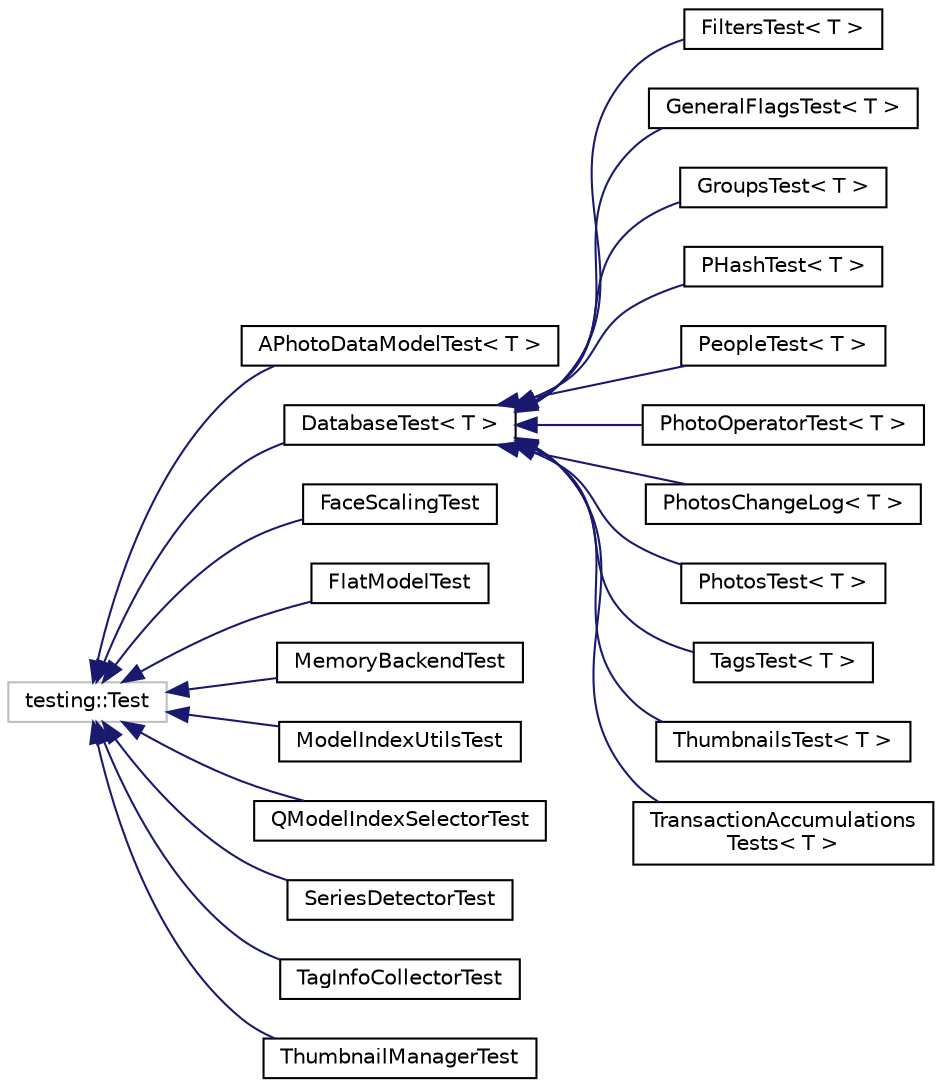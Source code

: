 digraph "Graphical Class Hierarchy"
{
 // LATEX_PDF_SIZE
  edge [fontname="Helvetica",fontsize="10",labelfontname="Helvetica",labelfontsize="10"];
  node [fontname="Helvetica",fontsize="10",shape=record];
  rankdir="LR";
  Node344 [label="testing::Test",height=0.2,width=0.4,color="grey75", fillcolor="white", style="filled",tooltip=" "];
  Node344 -> Node0 [dir="back",color="midnightblue",fontsize="10",style="solid",fontname="Helvetica"];
  Node0 [label="APhotoDataModelTest\< T \>",height=0.2,width=0.4,color="black", fillcolor="white", style="filled",URL="$class_a_photo_data_model_test.html",tooltip=" "];
  Node344 -> Node346 [dir="back",color="midnightblue",fontsize="10",style="solid",fontname="Helvetica"];
  Node346 [label="DatabaseTest\< T \>",height=0.2,width=0.4,color="black", fillcolor="white", style="filled",URL="$struct_database_test.html",tooltip=" "];
  Node346 -> Node347 [dir="back",color="midnightblue",fontsize="10",style="solid",fontname="Helvetica"];
  Node347 [label="FiltersTest\< T \>",height=0.2,width=0.4,color="black", fillcolor="white", style="filled",URL="$struct_filters_test.html",tooltip=" "];
  Node346 -> Node348 [dir="back",color="midnightblue",fontsize="10",style="solid",fontname="Helvetica"];
  Node348 [label="GeneralFlagsTest\< T \>",height=0.2,width=0.4,color="black", fillcolor="white", style="filled",URL="$struct_general_flags_test.html",tooltip=" "];
  Node346 -> Node349 [dir="back",color="midnightblue",fontsize="10",style="solid",fontname="Helvetica"];
  Node349 [label="GroupsTest\< T \>",height=0.2,width=0.4,color="black", fillcolor="white", style="filled",URL="$struct_groups_test.html",tooltip=" "];
  Node346 -> Node350 [dir="back",color="midnightblue",fontsize="10",style="solid",fontname="Helvetica"];
  Node350 [label="PHashTest\< T \>",height=0.2,width=0.4,color="black", fillcolor="white", style="filled",URL="$struct_p_hash_test.html",tooltip=" "];
  Node346 -> Node351 [dir="back",color="midnightblue",fontsize="10",style="solid",fontname="Helvetica"];
  Node351 [label="PeopleTest\< T \>",height=0.2,width=0.4,color="black", fillcolor="white", style="filled",URL="$struct_people_test.html",tooltip=" "];
  Node346 -> Node352 [dir="back",color="midnightblue",fontsize="10",style="solid",fontname="Helvetica"];
  Node352 [label="PhotoOperatorTest\< T \>",height=0.2,width=0.4,color="black", fillcolor="white", style="filled",URL="$struct_photo_operator_test.html",tooltip=" "];
  Node346 -> Node353 [dir="back",color="midnightblue",fontsize="10",style="solid",fontname="Helvetica"];
  Node353 [label="PhotosChangeLog\< T \>",height=0.2,width=0.4,color="black", fillcolor="white", style="filled",URL="$struct_photos_change_log.html",tooltip=" "];
  Node346 -> Node354 [dir="back",color="midnightblue",fontsize="10",style="solid",fontname="Helvetica"];
  Node354 [label="PhotosTest\< T \>",height=0.2,width=0.4,color="black", fillcolor="white", style="filled",URL="$struct_photos_test.html",tooltip=" "];
  Node346 -> Node355 [dir="back",color="midnightblue",fontsize="10",style="solid",fontname="Helvetica"];
  Node355 [label="TagsTest\< T \>",height=0.2,width=0.4,color="black", fillcolor="white", style="filled",URL="$struct_tags_test.html",tooltip=" "];
  Node346 -> Node356 [dir="back",color="midnightblue",fontsize="10",style="solid",fontname="Helvetica"];
  Node356 [label="ThumbnailsTest\< T \>",height=0.2,width=0.4,color="black", fillcolor="white", style="filled",URL="$struct_thumbnails_test.html",tooltip=" "];
  Node346 -> Node357 [dir="back",color="midnightblue",fontsize="10",style="solid",fontname="Helvetica"];
  Node357 [label="TransactionAccumulations\lTests\< T \>",height=0.2,width=0.4,color="black", fillcolor="white", style="filled",URL="$struct_transaction_accumulations_tests.html",tooltip=" "];
  Node344 -> Node358 [dir="back",color="midnightblue",fontsize="10",style="solid",fontname="Helvetica"];
  Node358 [label="FaceScalingTest",height=0.2,width=0.4,color="black", fillcolor="white", style="filled",URL="$class_face_scaling_test.html",tooltip=" "];
  Node344 -> Node359 [dir="back",color="midnightblue",fontsize="10",style="solid",fontname="Helvetica"];
  Node359 [label="FlatModelTest",height=0.2,width=0.4,color="black", fillcolor="white", style="filled",URL="$class_flat_model_test.html",tooltip=" "];
  Node344 -> Node360 [dir="back",color="midnightblue",fontsize="10",style="solid",fontname="Helvetica"];
  Node360 [label="MemoryBackendTest",height=0.2,width=0.4,color="black", fillcolor="white", style="filled",URL="$class_memory_backend_test.html",tooltip=" "];
  Node344 -> Node361 [dir="back",color="midnightblue",fontsize="10",style="solid",fontname="Helvetica"];
  Node361 [label="ModelIndexUtilsTest",height=0.2,width=0.4,color="black", fillcolor="white", style="filled",URL="$struct_model_index_utils_test.html",tooltip=" "];
  Node344 -> Node362 [dir="back",color="midnightblue",fontsize="10",style="solid",fontname="Helvetica"];
  Node362 [label="QModelIndexSelectorTest",height=0.2,width=0.4,color="black", fillcolor="white", style="filled",URL="$struct_q_model_index_selector_test.html",tooltip=" "];
  Node344 -> Node363 [dir="back",color="midnightblue",fontsize="10",style="solid",fontname="Helvetica"];
  Node363 [label="SeriesDetectorTest",height=0.2,width=0.4,color="black", fillcolor="white", style="filled",URL="$class_series_detector_test.html",tooltip=" "];
  Node344 -> Node364 [dir="back",color="midnightblue",fontsize="10",style="solid",fontname="Helvetica"];
  Node364 [label="TagInfoCollectorTest",height=0.2,width=0.4,color="black", fillcolor="white", style="filled",URL="$class_tag_info_collector_test.html",tooltip=" "];
  Node344 -> Node365 [dir="back",color="midnightblue",fontsize="10",style="solid",fontname="Helvetica"];
  Node365 [label="ThumbnailManagerTest",height=0.2,width=0.4,color="black", fillcolor="white", style="filled",URL="$class_thumbnail_manager_test.html",tooltip=" "];
}
